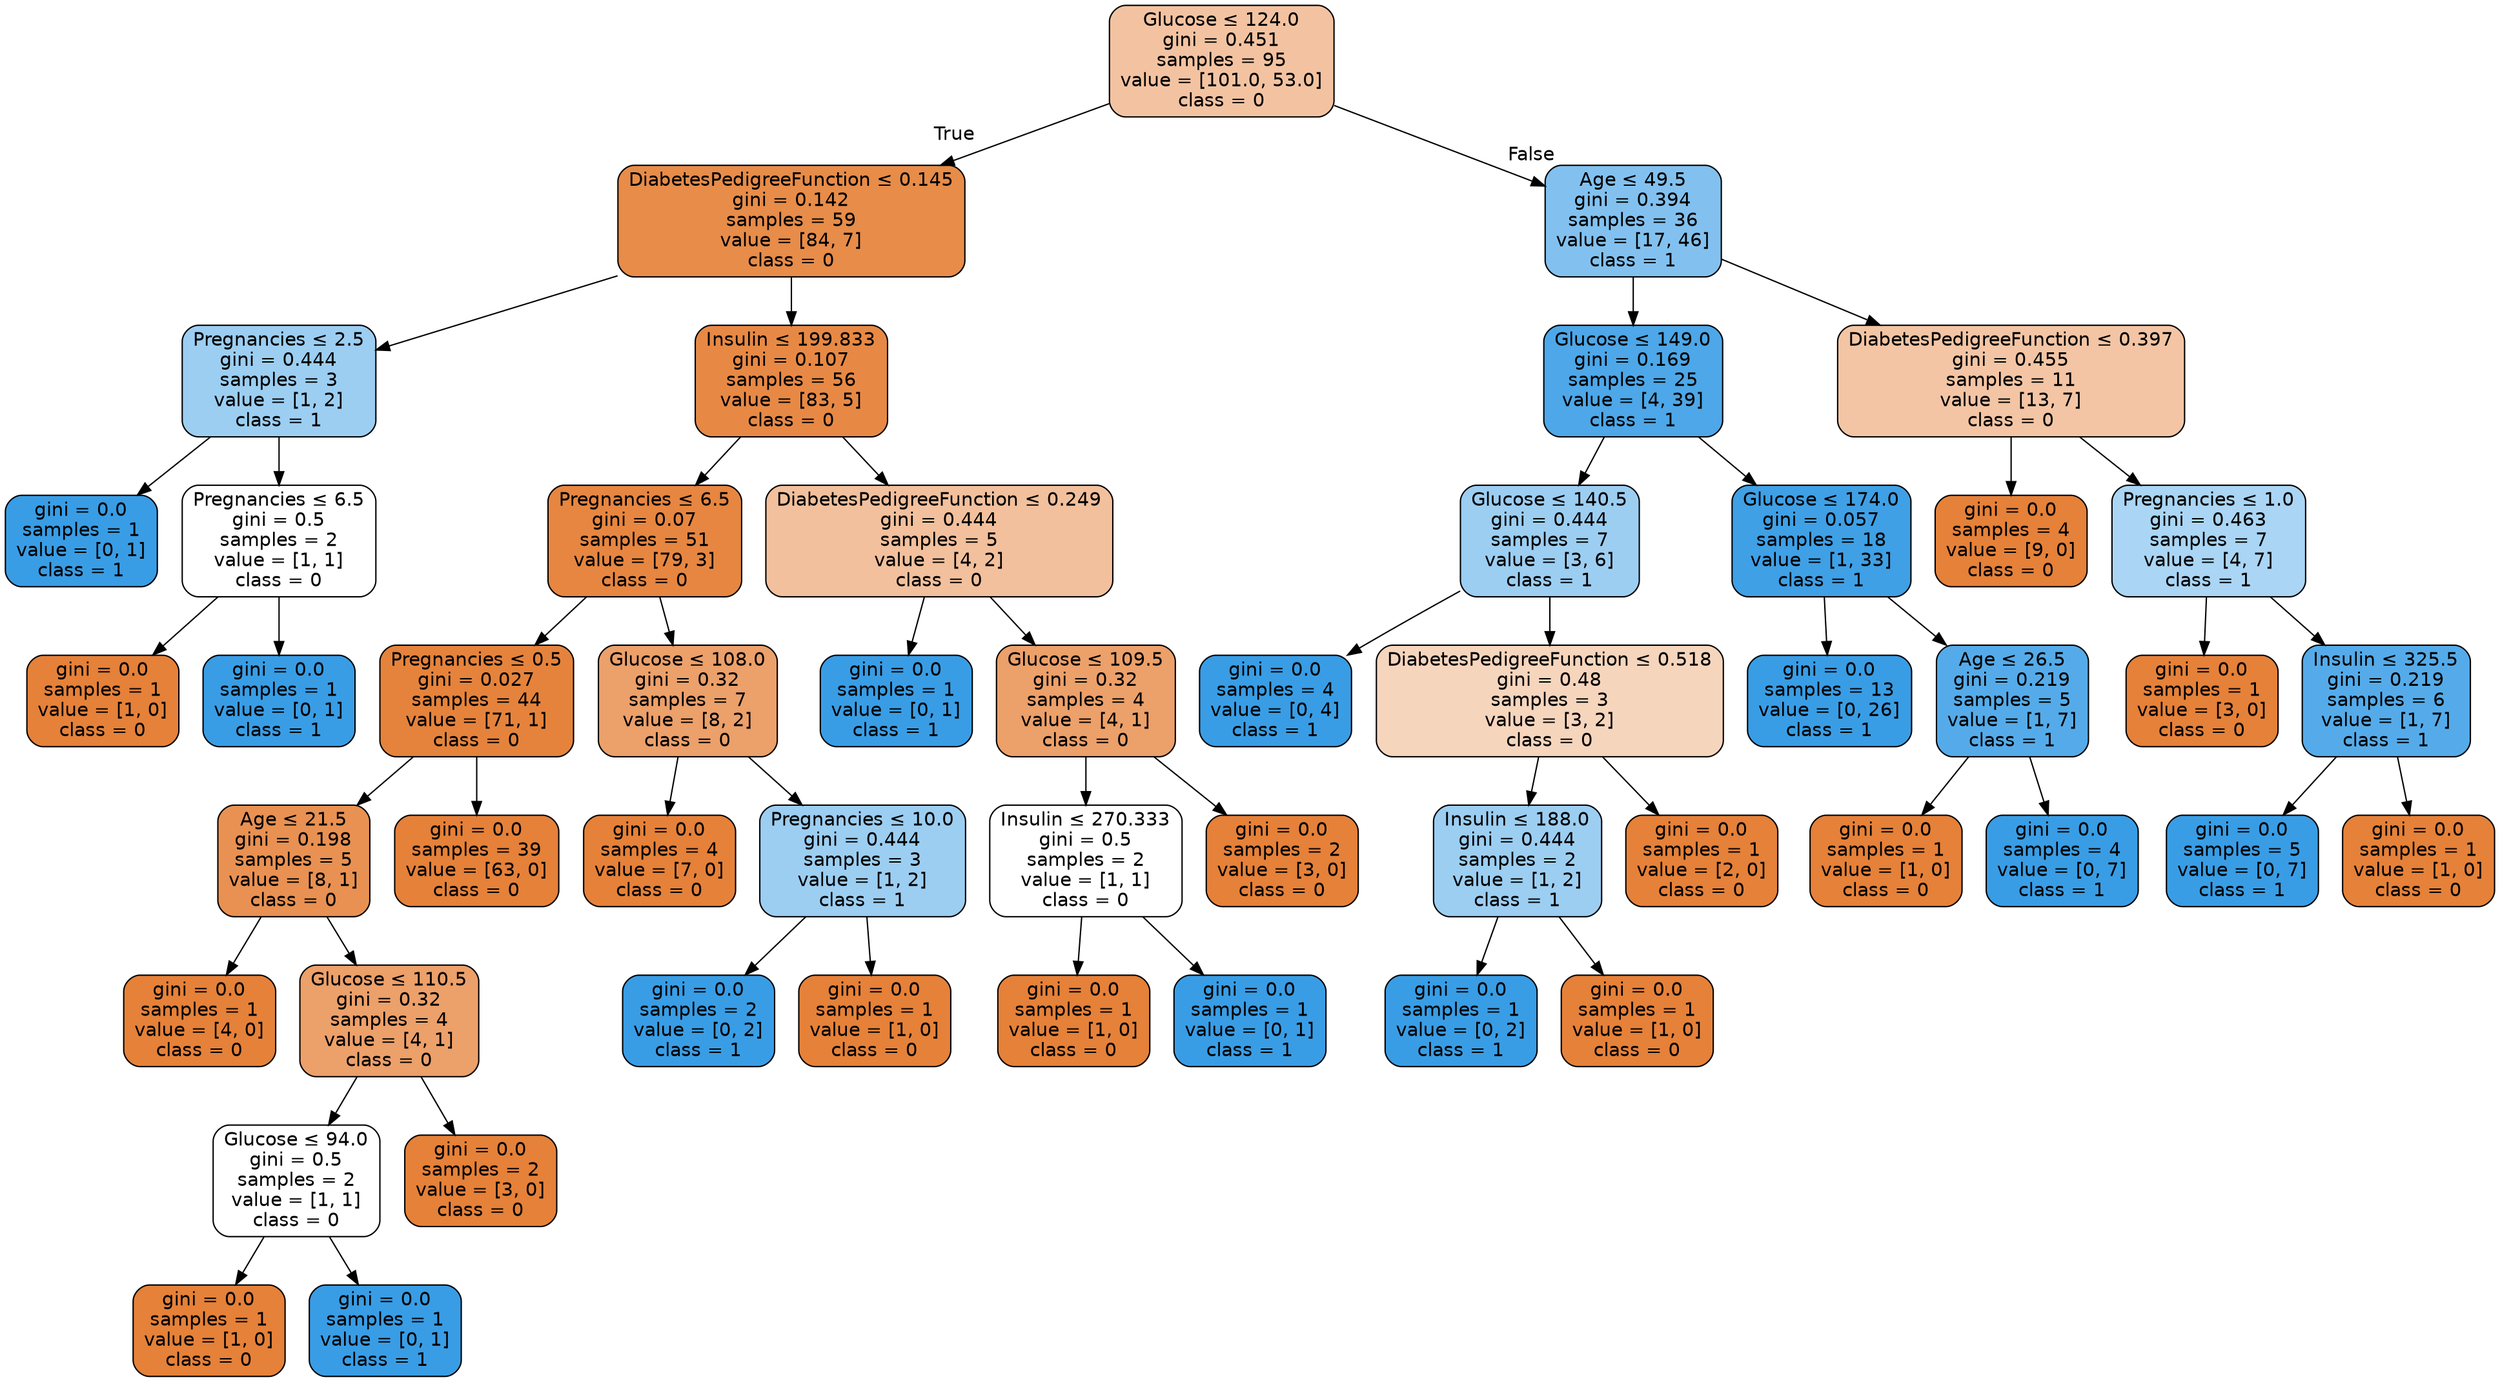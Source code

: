 digraph Tree {
node [shape=box, style="filled, rounded", color="black", fontname="helvetica"] ;
edge [fontname="helvetica"] ;
0 [label=<Glucose &le; 124.0<br/>gini = 0.451<br/>samples = 95<br/>value = [101.0, 53.0]<br/>class = 0>, fillcolor="#f3c3a1"] ;
1 [label=<DiabetesPedigreeFunction &le; 0.145<br/>gini = 0.142<br/>samples = 59<br/>value = [84, 7]<br/>class = 0>, fillcolor="#e78c49"] ;
0 -> 1 [labeldistance=2.5, labelangle=45, headlabel="True"] ;
2 [label=<Pregnancies &le; 2.5<br/>gini = 0.444<br/>samples = 3<br/>value = [1, 2]<br/>class = 1>, fillcolor="#9ccef2"] ;
1 -> 2 ;
3 [label=<gini = 0.0<br/>samples = 1<br/>value = [0, 1]<br/>class = 1>, fillcolor="#399de5"] ;
2 -> 3 ;
4 [label=<Pregnancies &le; 6.5<br/>gini = 0.5<br/>samples = 2<br/>value = [1, 1]<br/>class = 0>, fillcolor="#ffffff"] ;
2 -> 4 ;
5 [label=<gini = 0.0<br/>samples = 1<br/>value = [1, 0]<br/>class = 0>, fillcolor="#e58139"] ;
4 -> 5 ;
6 [label=<gini = 0.0<br/>samples = 1<br/>value = [0, 1]<br/>class = 1>, fillcolor="#399de5"] ;
4 -> 6 ;
7 [label=<Insulin &le; 199.833<br/>gini = 0.107<br/>samples = 56<br/>value = [83, 5]<br/>class = 0>, fillcolor="#e78945"] ;
1 -> 7 ;
8 [label=<Pregnancies &le; 6.5<br/>gini = 0.07<br/>samples = 51<br/>value = [79, 3]<br/>class = 0>, fillcolor="#e68641"] ;
7 -> 8 ;
9 [label=<Pregnancies &le; 0.5<br/>gini = 0.027<br/>samples = 44<br/>value = [71, 1]<br/>class = 0>, fillcolor="#e5833c"] ;
8 -> 9 ;
10 [label=<Age &le; 21.5<br/>gini = 0.198<br/>samples = 5<br/>value = [8, 1]<br/>class = 0>, fillcolor="#e89152"] ;
9 -> 10 ;
11 [label=<gini = 0.0<br/>samples = 1<br/>value = [4, 0]<br/>class = 0>, fillcolor="#e58139"] ;
10 -> 11 ;
12 [label=<Glucose &le; 110.5<br/>gini = 0.32<br/>samples = 4<br/>value = [4, 1]<br/>class = 0>, fillcolor="#eca06a"] ;
10 -> 12 ;
13 [label=<Glucose &le; 94.0<br/>gini = 0.5<br/>samples = 2<br/>value = [1, 1]<br/>class = 0>, fillcolor="#ffffff"] ;
12 -> 13 ;
14 [label=<gini = 0.0<br/>samples = 1<br/>value = [1, 0]<br/>class = 0>, fillcolor="#e58139"] ;
13 -> 14 ;
15 [label=<gini = 0.0<br/>samples = 1<br/>value = [0, 1]<br/>class = 1>, fillcolor="#399de5"] ;
13 -> 15 ;
16 [label=<gini = 0.0<br/>samples = 2<br/>value = [3, 0]<br/>class = 0>, fillcolor="#e58139"] ;
12 -> 16 ;
17 [label=<gini = 0.0<br/>samples = 39<br/>value = [63, 0]<br/>class = 0>, fillcolor="#e58139"] ;
9 -> 17 ;
18 [label=<Glucose &le; 108.0<br/>gini = 0.32<br/>samples = 7<br/>value = [8, 2]<br/>class = 0>, fillcolor="#eca06a"] ;
8 -> 18 ;
19 [label=<gini = 0.0<br/>samples = 4<br/>value = [7, 0]<br/>class = 0>, fillcolor="#e58139"] ;
18 -> 19 ;
20 [label=<Pregnancies &le; 10.0<br/>gini = 0.444<br/>samples = 3<br/>value = [1, 2]<br/>class = 1>, fillcolor="#9ccef2"] ;
18 -> 20 ;
21 [label=<gini = 0.0<br/>samples = 2<br/>value = [0, 2]<br/>class = 1>, fillcolor="#399de5"] ;
20 -> 21 ;
22 [label=<gini = 0.0<br/>samples = 1<br/>value = [1, 0]<br/>class = 0>, fillcolor="#e58139"] ;
20 -> 22 ;
23 [label=<DiabetesPedigreeFunction &le; 0.249<br/>gini = 0.444<br/>samples = 5<br/>value = [4, 2]<br/>class = 0>, fillcolor="#f2c09c"] ;
7 -> 23 ;
24 [label=<gini = 0.0<br/>samples = 1<br/>value = [0, 1]<br/>class = 1>, fillcolor="#399de5"] ;
23 -> 24 ;
25 [label=<Glucose &le; 109.5<br/>gini = 0.32<br/>samples = 4<br/>value = [4, 1]<br/>class = 0>, fillcolor="#eca06a"] ;
23 -> 25 ;
26 [label=<Insulin &le; 270.333<br/>gini = 0.5<br/>samples = 2<br/>value = [1, 1]<br/>class = 0>, fillcolor="#ffffff"] ;
25 -> 26 ;
27 [label=<gini = 0.0<br/>samples = 1<br/>value = [1, 0]<br/>class = 0>, fillcolor="#e58139"] ;
26 -> 27 ;
28 [label=<gini = 0.0<br/>samples = 1<br/>value = [0, 1]<br/>class = 1>, fillcolor="#399de5"] ;
26 -> 28 ;
29 [label=<gini = 0.0<br/>samples = 2<br/>value = [3, 0]<br/>class = 0>, fillcolor="#e58139"] ;
25 -> 29 ;
30 [label=<Age &le; 49.5<br/>gini = 0.394<br/>samples = 36<br/>value = [17, 46]<br/>class = 1>, fillcolor="#82c1ef"] ;
0 -> 30 [labeldistance=2.5, labelangle=-45, headlabel="False"] ;
31 [label=<Glucose &le; 149.0<br/>gini = 0.169<br/>samples = 25<br/>value = [4, 39]<br/>class = 1>, fillcolor="#4da7e8"] ;
30 -> 31 ;
32 [label=<Glucose &le; 140.5<br/>gini = 0.444<br/>samples = 7<br/>value = [3, 6]<br/>class = 1>, fillcolor="#9ccef2"] ;
31 -> 32 ;
33 [label=<gini = 0.0<br/>samples = 4<br/>value = [0, 4]<br/>class = 1>, fillcolor="#399de5"] ;
32 -> 33 ;
34 [label=<DiabetesPedigreeFunction &le; 0.518<br/>gini = 0.48<br/>samples = 3<br/>value = [3, 2]<br/>class = 0>, fillcolor="#f6d5bd"] ;
32 -> 34 ;
35 [label=<Insulin &le; 188.0<br/>gini = 0.444<br/>samples = 2<br/>value = [1, 2]<br/>class = 1>, fillcolor="#9ccef2"] ;
34 -> 35 ;
36 [label=<gini = 0.0<br/>samples = 1<br/>value = [0, 2]<br/>class = 1>, fillcolor="#399de5"] ;
35 -> 36 ;
37 [label=<gini = 0.0<br/>samples = 1<br/>value = [1, 0]<br/>class = 0>, fillcolor="#e58139"] ;
35 -> 37 ;
38 [label=<gini = 0.0<br/>samples = 1<br/>value = [2, 0]<br/>class = 0>, fillcolor="#e58139"] ;
34 -> 38 ;
39 [label=<Glucose &le; 174.0<br/>gini = 0.057<br/>samples = 18<br/>value = [1, 33]<br/>class = 1>, fillcolor="#3fa0e6"] ;
31 -> 39 ;
40 [label=<gini = 0.0<br/>samples = 13<br/>value = [0, 26]<br/>class = 1>, fillcolor="#399de5"] ;
39 -> 40 ;
41 [label=<Age &le; 26.5<br/>gini = 0.219<br/>samples = 5<br/>value = [1, 7]<br/>class = 1>, fillcolor="#55abe9"] ;
39 -> 41 ;
42 [label=<gini = 0.0<br/>samples = 1<br/>value = [1, 0]<br/>class = 0>, fillcolor="#e58139"] ;
41 -> 42 ;
43 [label=<gini = 0.0<br/>samples = 4<br/>value = [0, 7]<br/>class = 1>, fillcolor="#399de5"] ;
41 -> 43 ;
44 [label=<DiabetesPedigreeFunction &le; 0.397<br/>gini = 0.455<br/>samples = 11<br/>value = [13, 7]<br/>class = 0>, fillcolor="#f3c5a4"] ;
30 -> 44 ;
45 [label=<gini = 0.0<br/>samples = 4<br/>value = [9, 0]<br/>class = 0>, fillcolor="#e58139"] ;
44 -> 45 ;
46 [label=<Pregnancies &le; 1.0<br/>gini = 0.463<br/>samples = 7<br/>value = [4, 7]<br/>class = 1>, fillcolor="#aad5f4"] ;
44 -> 46 ;
47 [label=<gini = 0.0<br/>samples = 1<br/>value = [3, 0]<br/>class = 0>, fillcolor="#e58139"] ;
46 -> 47 ;
48 [label=<Insulin &le; 325.5<br/>gini = 0.219<br/>samples = 6<br/>value = [1, 7]<br/>class = 1>, fillcolor="#55abe9"] ;
46 -> 48 ;
49 [label=<gini = 0.0<br/>samples = 5<br/>value = [0, 7]<br/>class = 1>, fillcolor="#399de5"] ;
48 -> 49 ;
50 [label=<gini = 0.0<br/>samples = 1<br/>value = [1, 0]<br/>class = 0>, fillcolor="#e58139"] ;
48 -> 50 ;
}